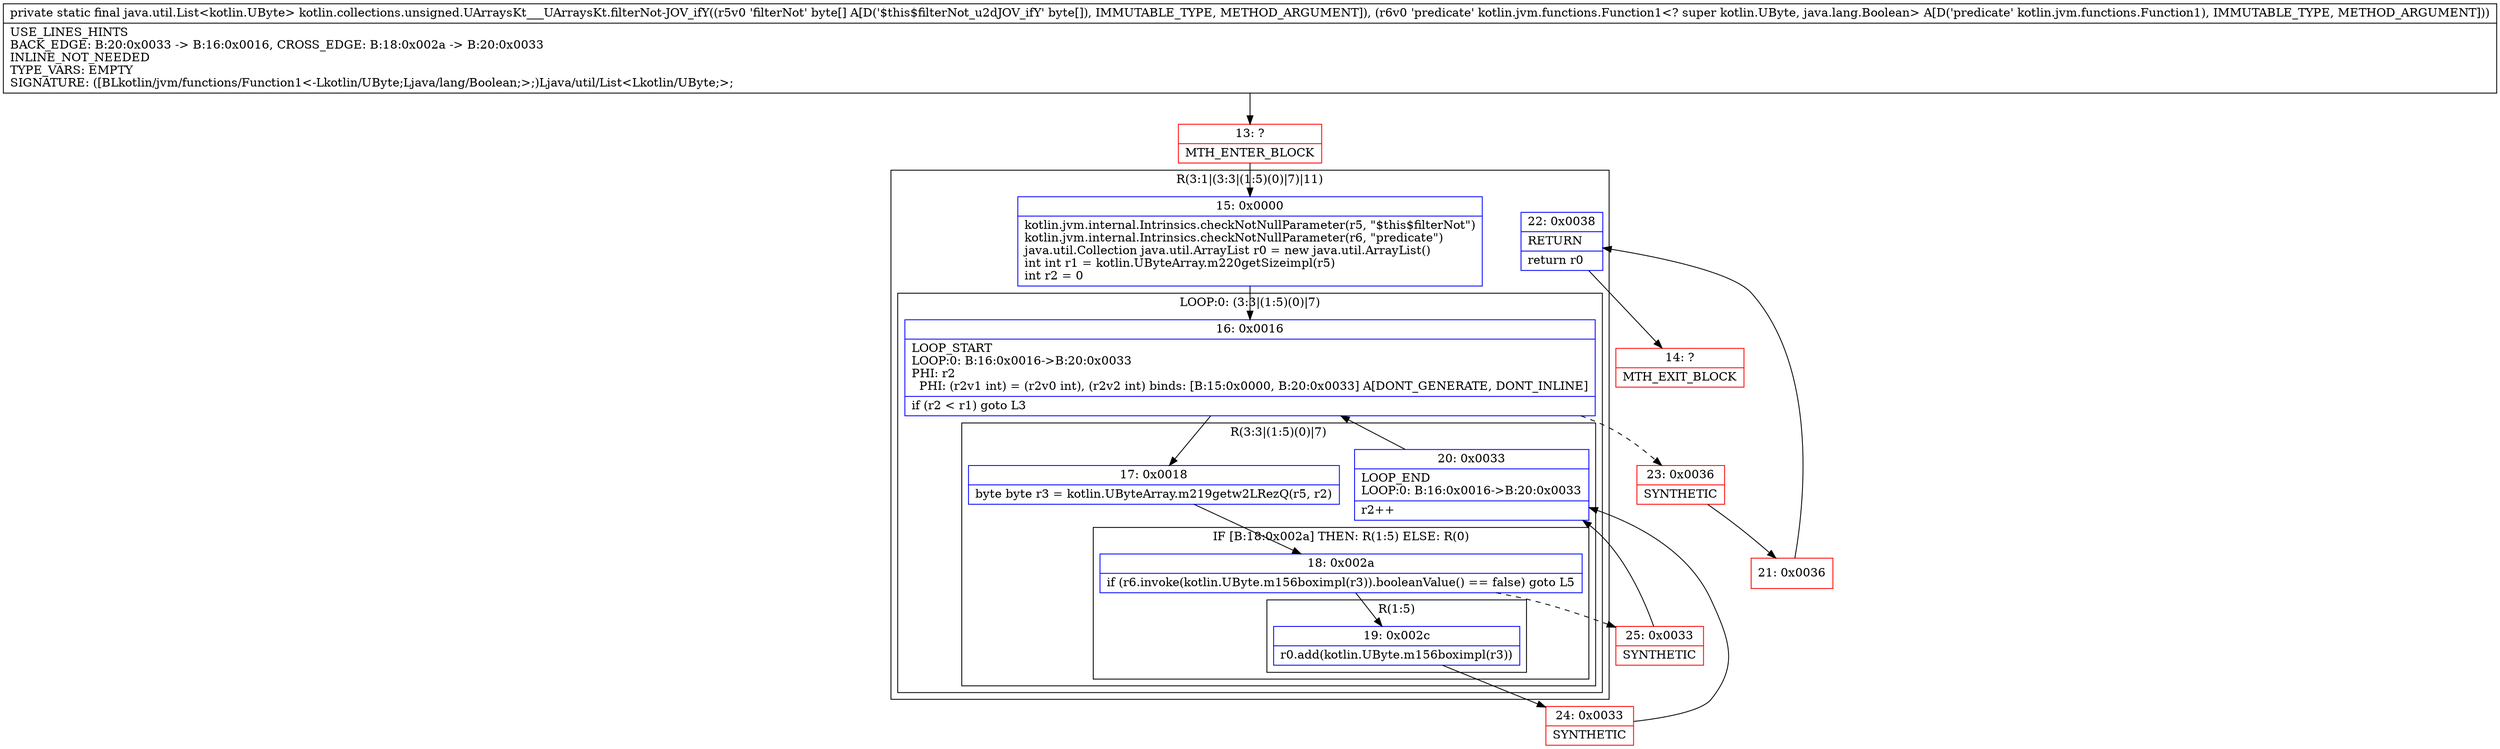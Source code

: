 digraph "CFG forkotlin.collections.unsigned.UArraysKt___UArraysKt.filterNot\-JOV_ifY([BLkotlin\/jvm\/functions\/Function1;)Ljava\/util\/List;" {
subgraph cluster_Region_779709287 {
label = "R(3:1|(3:3|(1:5)(0)|7)|11)";
node [shape=record,color=blue];
Node_15 [shape=record,label="{15\:\ 0x0000|kotlin.jvm.internal.Intrinsics.checkNotNullParameter(r5, \"$this$filterNot\")\lkotlin.jvm.internal.Intrinsics.checkNotNullParameter(r6, \"predicate\")\ljava.util.Collection java.util.ArrayList r0 = new java.util.ArrayList()\lint int r1 = kotlin.UByteArray.m220getSizeimpl(r5)\lint r2 = 0\l}"];
subgraph cluster_LoopRegion_1703349225 {
label = "LOOP:0: (3:3|(1:5)(0)|7)";
node [shape=record,color=blue];
Node_16 [shape=record,label="{16\:\ 0x0016|LOOP_START\lLOOP:0: B:16:0x0016\-\>B:20:0x0033\lPHI: r2 \l  PHI: (r2v1 int) = (r2v0 int), (r2v2 int) binds: [B:15:0x0000, B:20:0x0033] A[DONT_GENERATE, DONT_INLINE]\l|if (r2 \< r1) goto L3\l}"];
subgraph cluster_Region_268412768 {
label = "R(3:3|(1:5)(0)|7)";
node [shape=record,color=blue];
Node_17 [shape=record,label="{17\:\ 0x0018|byte byte r3 = kotlin.UByteArray.m219getw2LRezQ(r5, r2)\l}"];
subgraph cluster_IfRegion_1790494635 {
label = "IF [B:18:0x002a] THEN: R(1:5) ELSE: R(0)";
node [shape=record,color=blue];
Node_18 [shape=record,label="{18\:\ 0x002a|if (r6.invoke(kotlin.UByte.m156boximpl(r3)).booleanValue() == false) goto L5\l}"];
subgraph cluster_Region_1768203652 {
label = "R(1:5)";
node [shape=record,color=blue];
Node_19 [shape=record,label="{19\:\ 0x002c|r0.add(kotlin.UByte.m156boximpl(r3))\l}"];
}
subgraph cluster_Region_1206712295 {
label = "R(0)";
node [shape=record,color=blue];
}
}
Node_20 [shape=record,label="{20\:\ 0x0033|LOOP_END\lLOOP:0: B:16:0x0016\-\>B:20:0x0033\l|r2++\l}"];
}
}
Node_22 [shape=record,label="{22\:\ 0x0038|RETURN\l|return r0\l}"];
}
Node_13 [shape=record,color=red,label="{13\:\ ?|MTH_ENTER_BLOCK\l}"];
Node_24 [shape=record,color=red,label="{24\:\ 0x0033|SYNTHETIC\l}"];
Node_25 [shape=record,color=red,label="{25\:\ 0x0033|SYNTHETIC\l}"];
Node_23 [shape=record,color=red,label="{23\:\ 0x0036|SYNTHETIC\l}"];
Node_21 [shape=record,color=red,label="{21\:\ 0x0036}"];
Node_14 [shape=record,color=red,label="{14\:\ ?|MTH_EXIT_BLOCK\l}"];
MethodNode[shape=record,label="{private static final java.util.List\<kotlin.UByte\> kotlin.collections.unsigned.UArraysKt___UArraysKt.filterNot\-JOV_ifY((r5v0 'filterNot' byte[] A[D('$this$filterNot_u2dJOV_ifY' byte[]), IMMUTABLE_TYPE, METHOD_ARGUMENT]), (r6v0 'predicate' kotlin.jvm.functions.Function1\<? super kotlin.UByte, java.lang.Boolean\> A[D('predicate' kotlin.jvm.functions.Function1), IMMUTABLE_TYPE, METHOD_ARGUMENT]))  | USE_LINES_HINTS\lBACK_EDGE: B:20:0x0033 \-\> B:16:0x0016, CROSS_EDGE: B:18:0x002a \-\> B:20:0x0033\lINLINE_NOT_NEEDED\lTYPE_VARS: EMPTY\lSIGNATURE: ([BLkotlin\/jvm\/functions\/Function1\<\-Lkotlin\/UByte;Ljava\/lang\/Boolean;\>;)Ljava\/util\/List\<Lkotlin\/UByte;\>;\l}"];
MethodNode -> Node_13;Node_15 -> Node_16;
Node_16 -> Node_17;
Node_16 -> Node_23[style=dashed];
Node_17 -> Node_18;
Node_18 -> Node_19;
Node_18 -> Node_25[style=dashed];
Node_19 -> Node_24;
Node_20 -> Node_16;
Node_22 -> Node_14;
Node_13 -> Node_15;
Node_24 -> Node_20;
Node_25 -> Node_20;
Node_23 -> Node_21;
Node_21 -> Node_22;
}

